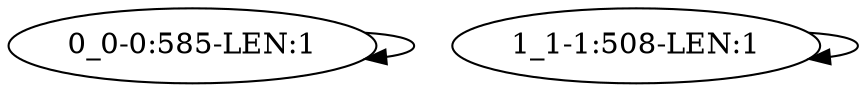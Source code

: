 digraph G {
    "0_0-0:585-LEN:1" -> "0_0-0:585-LEN:1";
    "1_1-1:508-LEN:1" -> "1_1-1:508-LEN:1";
}
